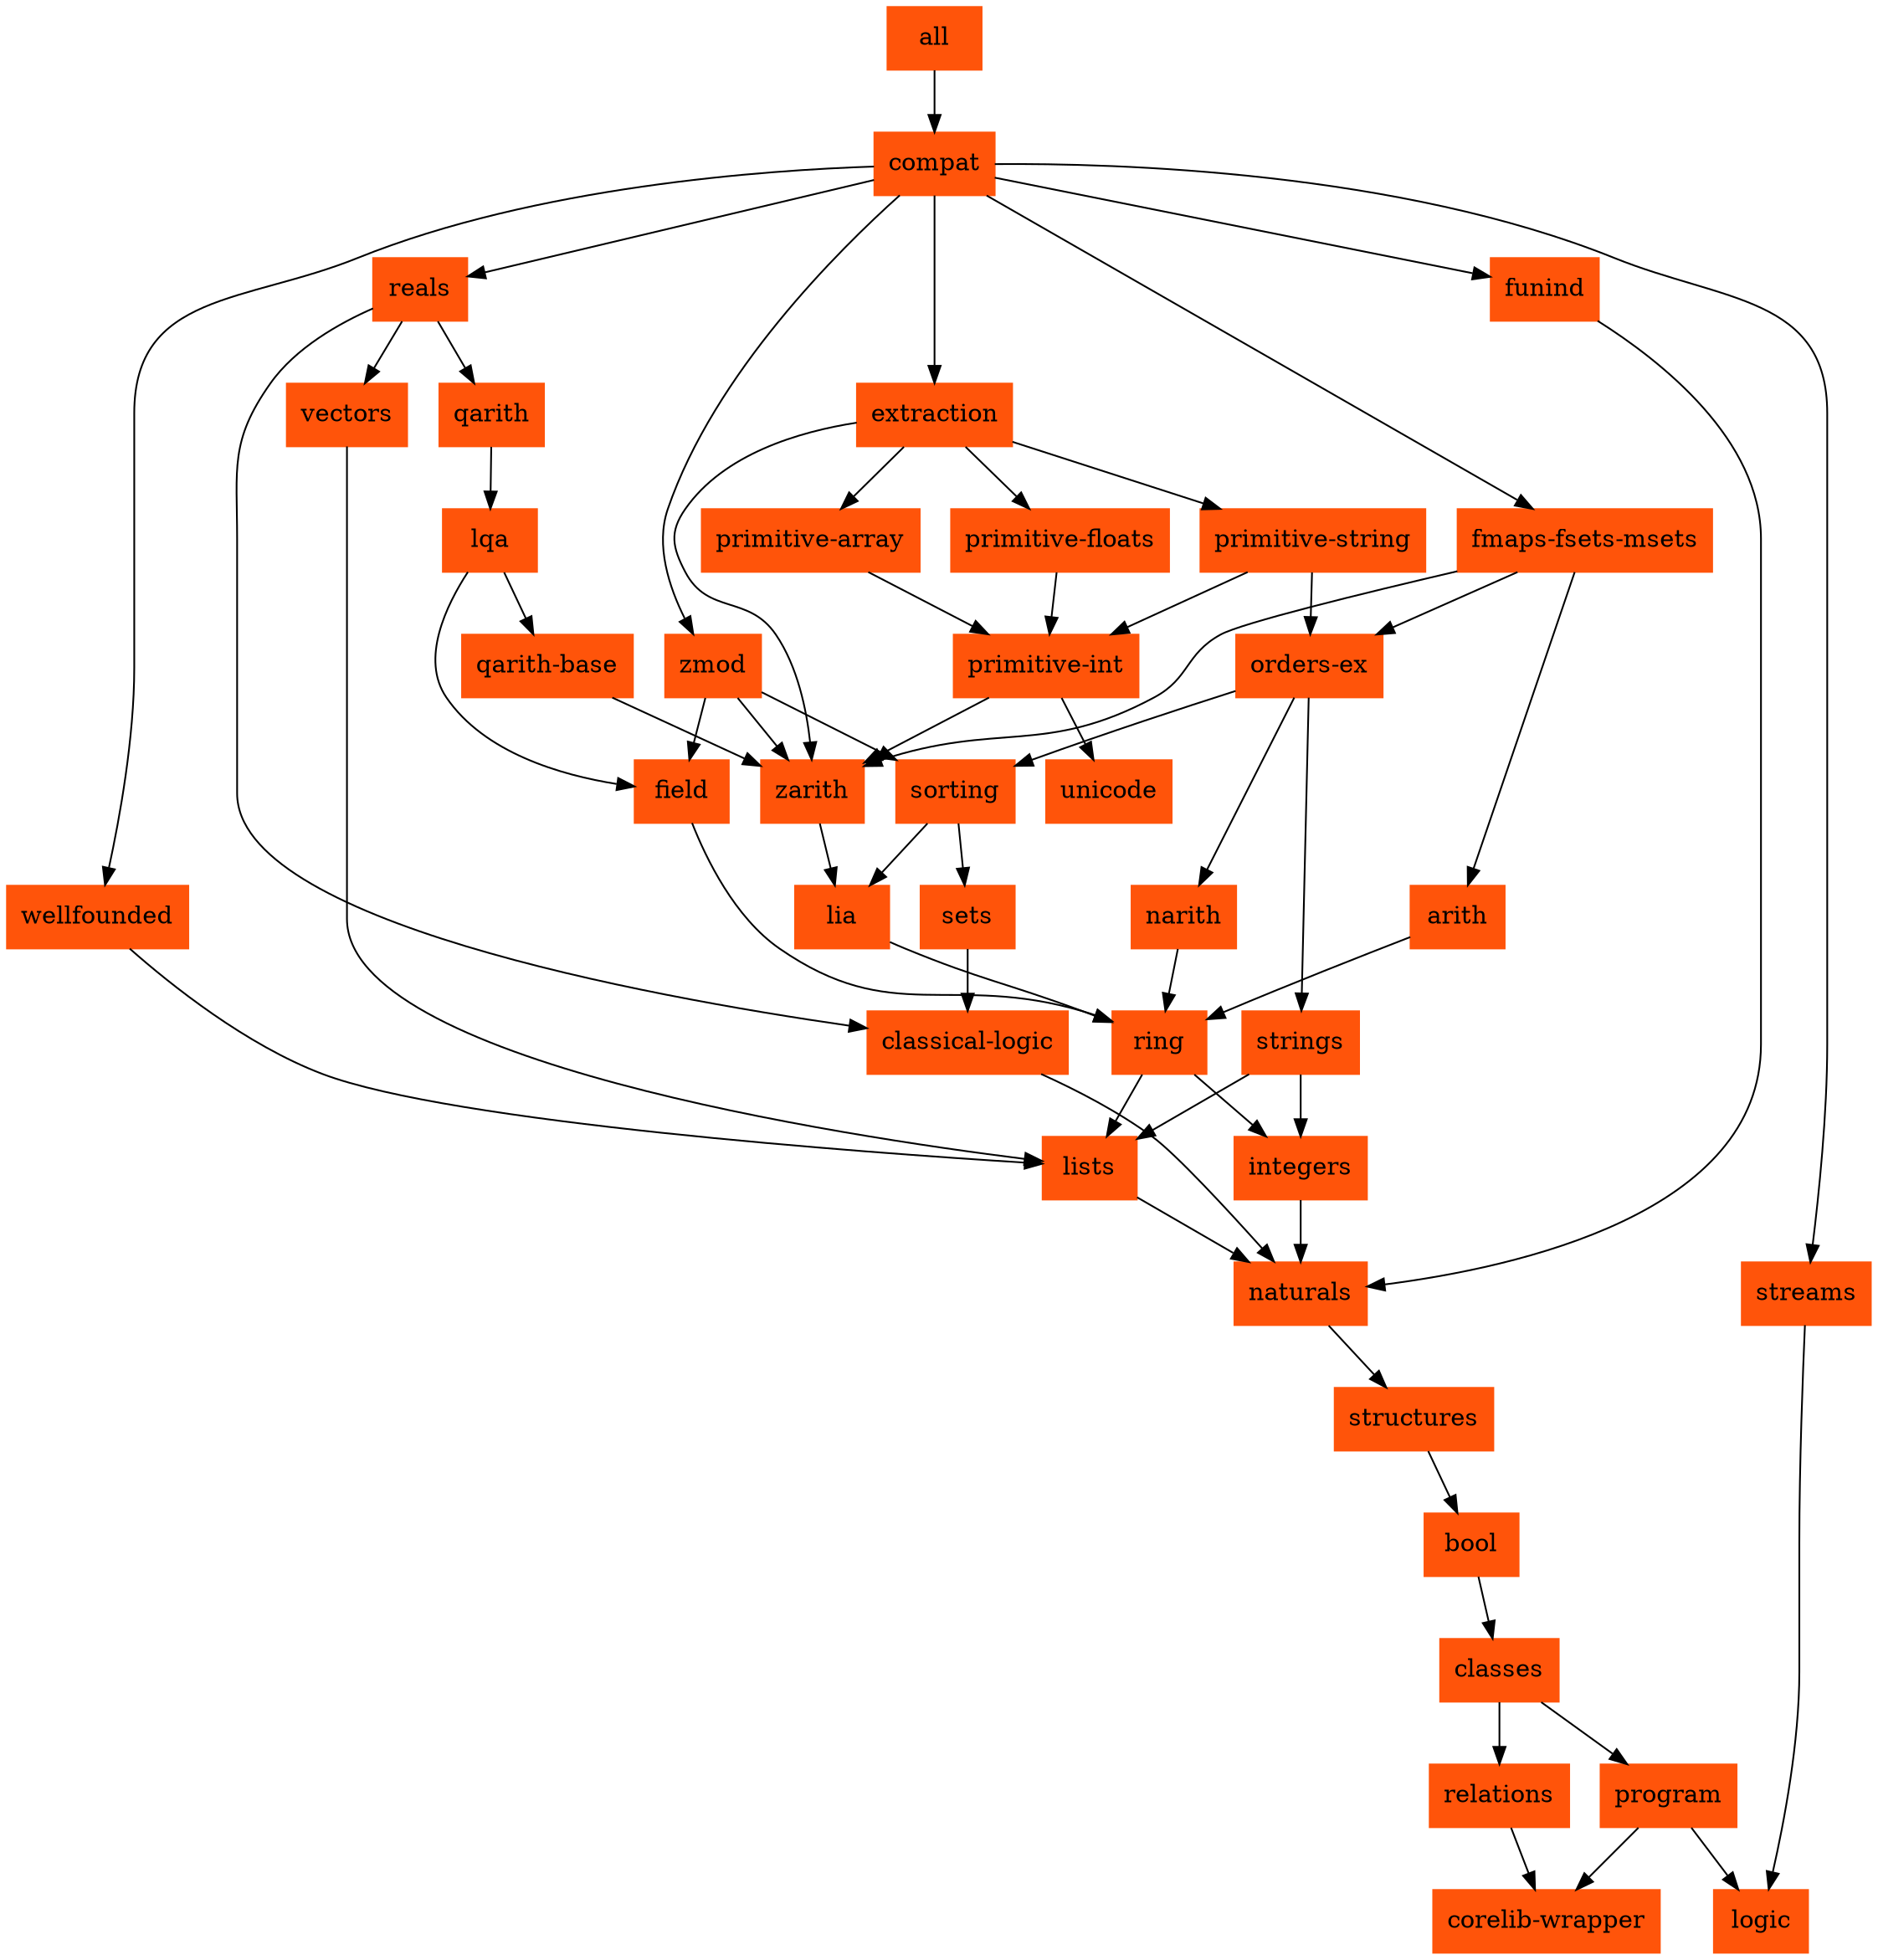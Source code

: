 # this has been mostly automatically generated by dev/tools/make-depends.sh
# when editing this, ensure to keep .nix/rocq-overlays/stdlib-subcomponents
# in sync
digraph stdlib_deps {
	node [color="#ff540a",
		shape=rectangle,
		style=filled
		URL="#\N"
	];
	bool -> classes;
	classes -> program;
	classes -> relations;
	program -> "corelib-wrapper";
	program -> logic;
	strings -> integers;
	strings -> lists;
	reals -> qarith;
	reals -> vectors;
	reals -> "classical-logic";
	naturals -> structures;
	integers -> naturals;
	zarith -> lia;
	zmod -> zarith;
	zmod -> sorting;
	zmod -> field;
	qarith -> lqa;
	narith -> ring;
	ring -> lists;
	ring -> integers;
	arith -> ring;
	structures -> bool;
	lists -> naturals;
	"primitive-int" -> zarith;
	"primitive-int" -> unicode;
	lia -> ring;
	"fmaps-fsets-msets" -> zarith;
	"fmaps-fsets-msets" -> arith;
	"fmaps-fsets-msets" -> "orders-ex";
	"orders-ex" -> narith;
	"orders-ex" -> strings;
	"orders-ex" -> sorting;
	sets -> "classical-logic";
	sorting -> lia;
	sorting -> sets;
	"primitive-floats" -> "primitive-int";
	wellfounded -> lists;
	relations -> "corelib-wrapper";
	"primitive-string" -> "primitive-int";
	"primitive-string" -> "orders-ex";
	vectors -> lists;
	field -> ring;
	lqa -> field;
	lqa -> "qarith-base";
	"qarith-base" -> zarith;
	"classical-logic" -> naturals;
	extraction -> "zarith";
	extraction -> "primitive-string";
	extraction -> "primitive-floats";
	extraction -> "primitive-array";
	"primitive-array" -> "primitive-int";
	streams -> logic;
	funind -> naturals;
	compat -> zmod;
	compat -> reals;
	compat -> "fmaps-fsets-msets";
	compat -> wellfounded;
	compat -> extraction;
	compat -> streams;
	compat -> funind;
        all -> compat
}
